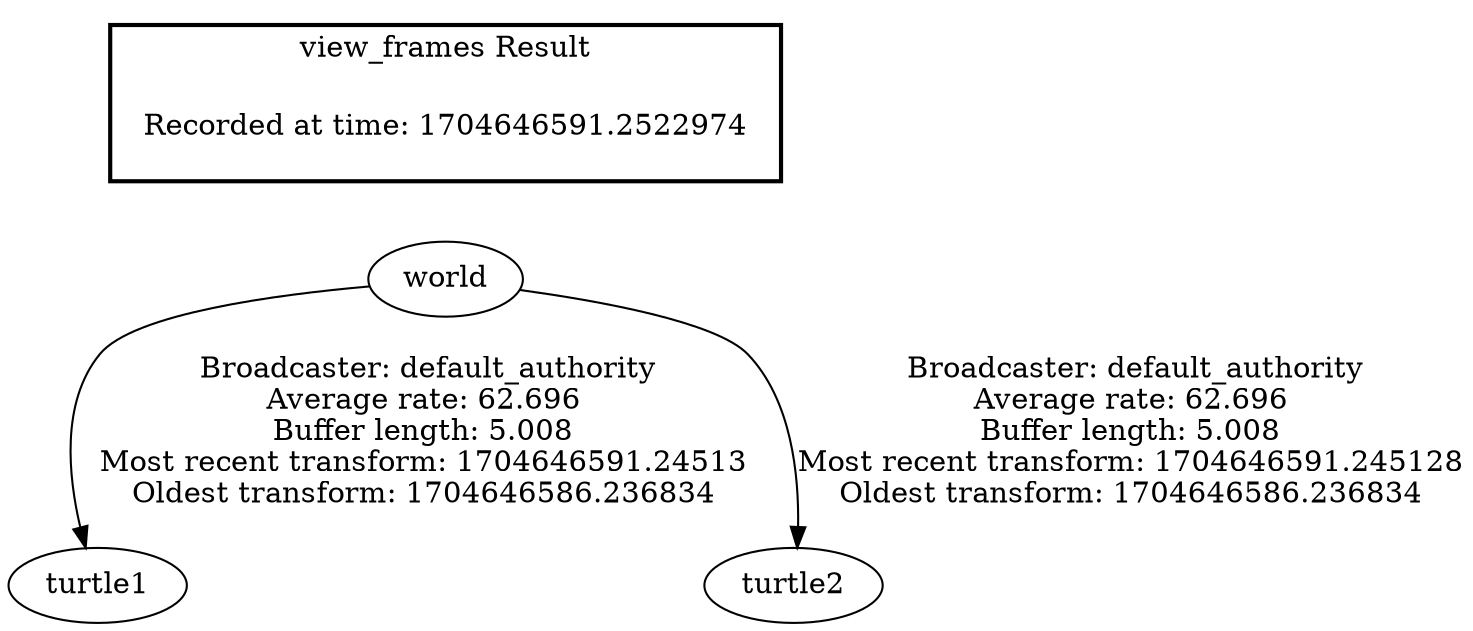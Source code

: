 digraph G {
"world" -> "turtle1"[label=" Broadcaster: default_authority\nAverage rate: 62.696\nBuffer length: 5.008\nMost recent transform: 1704646591.24513\nOldest transform: 1704646586.236834\n"];
"world" -> "turtle2"[label=" Broadcaster: default_authority\nAverage rate: 62.696\nBuffer length: 5.008\nMost recent transform: 1704646591.245128\nOldest transform: 1704646586.236834\n"];
edge [style=invis];
 subgraph cluster_legend { style=bold; color=black; label ="view_frames Result";
"Recorded at time: 1704646591.2522974"[ shape=plaintext ] ;
}->"world";
}